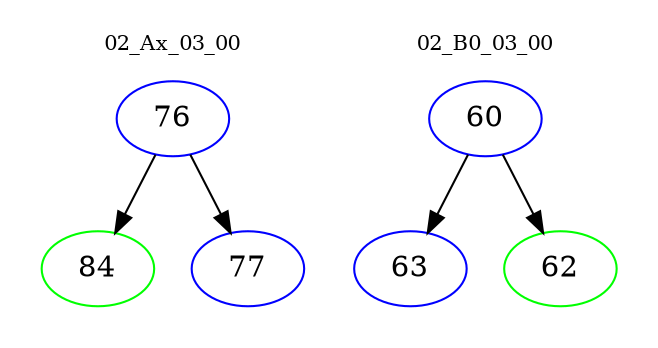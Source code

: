 digraph{
subgraph cluster_0 {
color = white
label = "02_Ax_03_00";
fontsize=10;
T0_76 [label="76", color="blue"]
T0_76 -> T0_84 [color="black"]
T0_84 [label="84", color="green"]
T0_76 -> T0_77 [color="black"]
T0_77 [label="77", color="blue"]
}
subgraph cluster_1 {
color = white
label = "02_B0_03_00";
fontsize=10;
T1_60 [label="60", color="blue"]
T1_60 -> T1_63 [color="black"]
T1_63 [label="63", color="blue"]
T1_60 -> T1_62 [color="black"]
T1_62 [label="62", color="green"]
}
}
